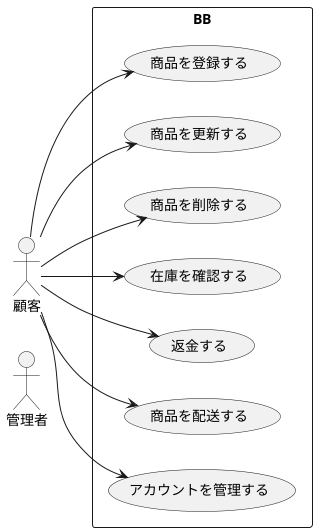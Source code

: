 @startuml BB注文管理システムユースケース図
left to right direction
actor 管理者

rectangle BB {
  usecase "商品を登録する" as UC1
  usecase "商品を更新する" as UC2
  usecase "商品を削除する" as UC3
  usecase "在庫を確認する" as UC4
  usecase "返金する" as UC5
  usecase "商品を配送する" as UC6
  usecase "アカウントを管理する" as UC7

}

顧客 --> UC1
顧客 --> UC2
顧客 --> UC3
顧客 --> UC4
顧客 --> UC5
顧客 --> UC6
顧客 --> UC7
@enduml
